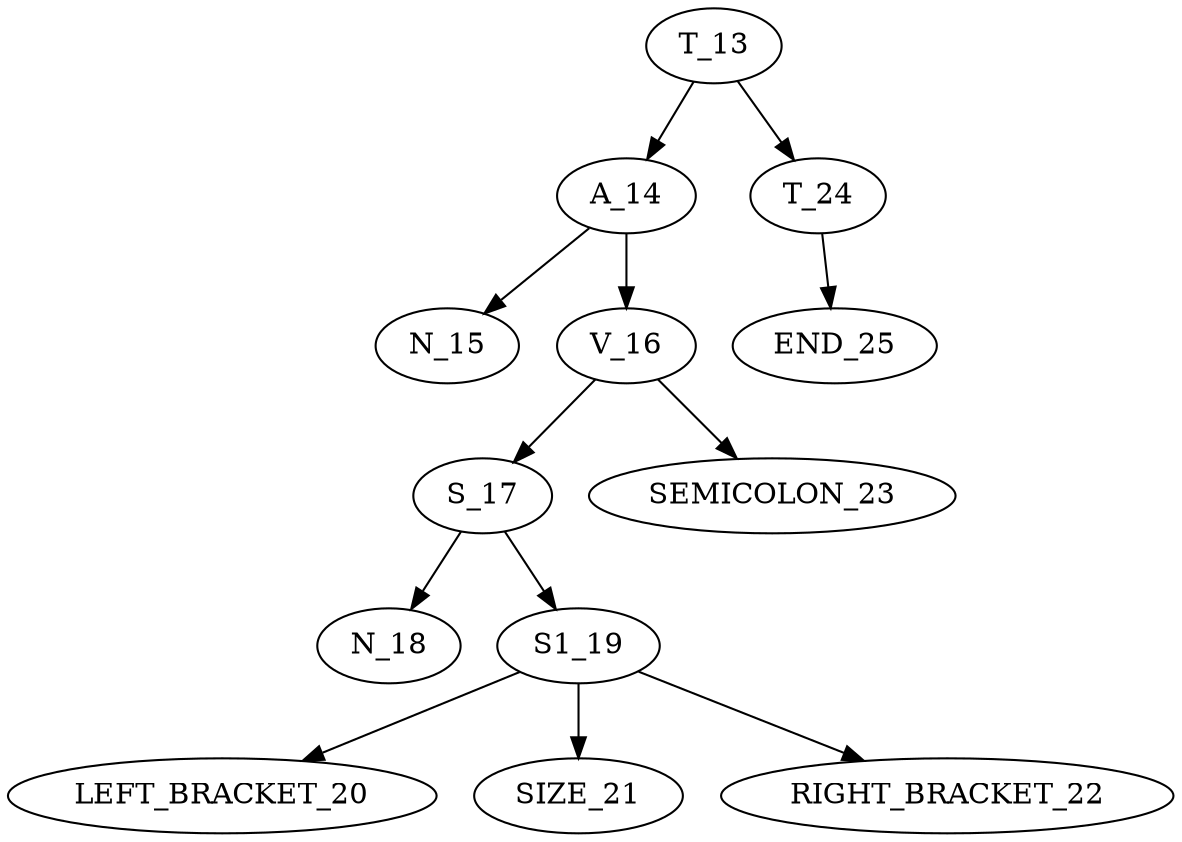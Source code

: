 digraph G {T_13 -> A_14;A_14 -> N_15;A_14 -> V_16;V_16 -> S_17;S_17 -> N_18;S_17 -> S1_19;S1_19 -> LEFT_BRACKET_20;S1_19 -> SIZE_21;S1_19 -> RIGHT_BRACKET_22;V_16 -> SEMICOLON_23;T_13 -> T_24;T_24 -> END_25;}